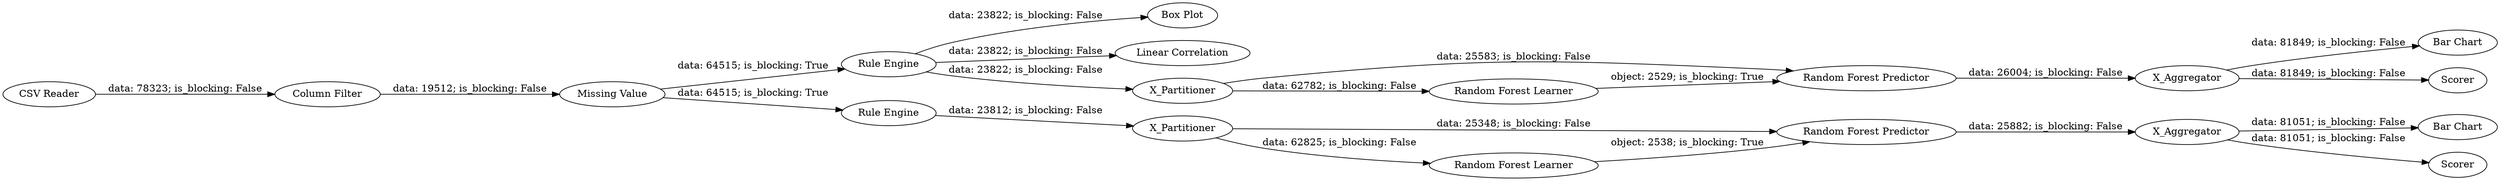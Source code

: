 digraph {
	"-8333182387579742882_28" [label=X_Partitioner]
	"-8333182387579742882_16" [label="Missing Value"]
	"-8333182387579742882_24" [label="Box Plot"]
	"-8333182387579742882_15" [label="Column Filter"]
	"-8333182387579742882_17" [label="Rule Engine"]
	"-8333182387579742882_32" [label=X_Aggregator]
	"-8333182387579742882_23" [label="Bar Chart"]
	"-8333182387579742882_34" [label="Bar Chart"]
	"-8333182387579742882_14" [label="CSV Reader"]
	"-8333182387579742882_33" [label=Scorer]
	"-8333182387579742882_21" [label=X_Aggregator]
	"-8333182387579742882_31" [label="Random Forest Predictor"]
	"-8333182387579742882_20" [label="Random Forest Predictor"]
	"-8333182387579742882_19" [label="Random Forest Learner"]
	"-8333182387579742882_30" [label="Random Forest Learner"]
	"-8333182387579742882_25" [label="Linear Correlation"]
	"-8333182387579742882_22" [label=Scorer]
	"-8333182387579742882_27" [label="Rule Engine"]
	"-8333182387579742882_18" [label=X_Partitioner]
	"-8333182387579742882_21" -> "-8333182387579742882_23" [label="data: 81849; is_blocking: False"]
	"-8333182387579742882_27" -> "-8333182387579742882_28" [label="data: 23812; is_blocking: False"]
	"-8333182387579742882_18" -> "-8333182387579742882_19" [label="data: 62782; is_blocking: False"]
	"-8333182387579742882_28" -> "-8333182387579742882_31" [label="data: 25348; is_blocking: False"]
	"-8333182387579742882_16" -> "-8333182387579742882_27" [label="data: 64515; is_blocking: True"]
	"-8333182387579742882_30" -> "-8333182387579742882_31" [label="object: 2538; is_blocking: True"]
	"-8333182387579742882_32" -> "-8333182387579742882_34" [label="data: 81051; is_blocking: False"]
	"-8333182387579742882_17" -> "-8333182387579742882_18" [label="data: 23822; is_blocking: False"]
	"-8333182387579742882_31" -> "-8333182387579742882_32" [label="data: 25882; is_blocking: False"]
	"-8333182387579742882_15" -> "-8333182387579742882_16" [label="data: 19512; is_blocking: False"]
	"-8333182387579742882_14" -> "-8333182387579742882_15" [label="data: 78323; is_blocking: False"]
	"-8333182387579742882_28" -> "-8333182387579742882_30" [label="data: 62825; is_blocking: False"]
	"-8333182387579742882_32" -> "-8333182387579742882_33" [label="data: 81051; is_blocking: False"]
	"-8333182387579742882_19" -> "-8333182387579742882_20" [label="object: 2529; is_blocking: True"]
	"-8333182387579742882_21" -> "-8333182387579742882_22" [label="data: 81849; is_blocking: False"]
	"-8333182387579742882_20" -> "-8333182387579742882_21" [label="data: 26004; is_blocking: False"]
	"-8333182387579742882_17" -> "-8333182387579742882_24" [label="data: 23822; is_blocking: False"]
	"-8333182387579742882_18" -> "-8333182387579742882_20" [label="data: 25583; is_blocking: False"]
	"-8333182387579742882_17" -> "-8333182387579742882_25" [label="data: 23822; is_blocking: False"]
	"-8333182387579742882_16" -> "-8333182387579742882_17" [label="data: 64515; is_blocking: True"]
	rankdir=LR
}
